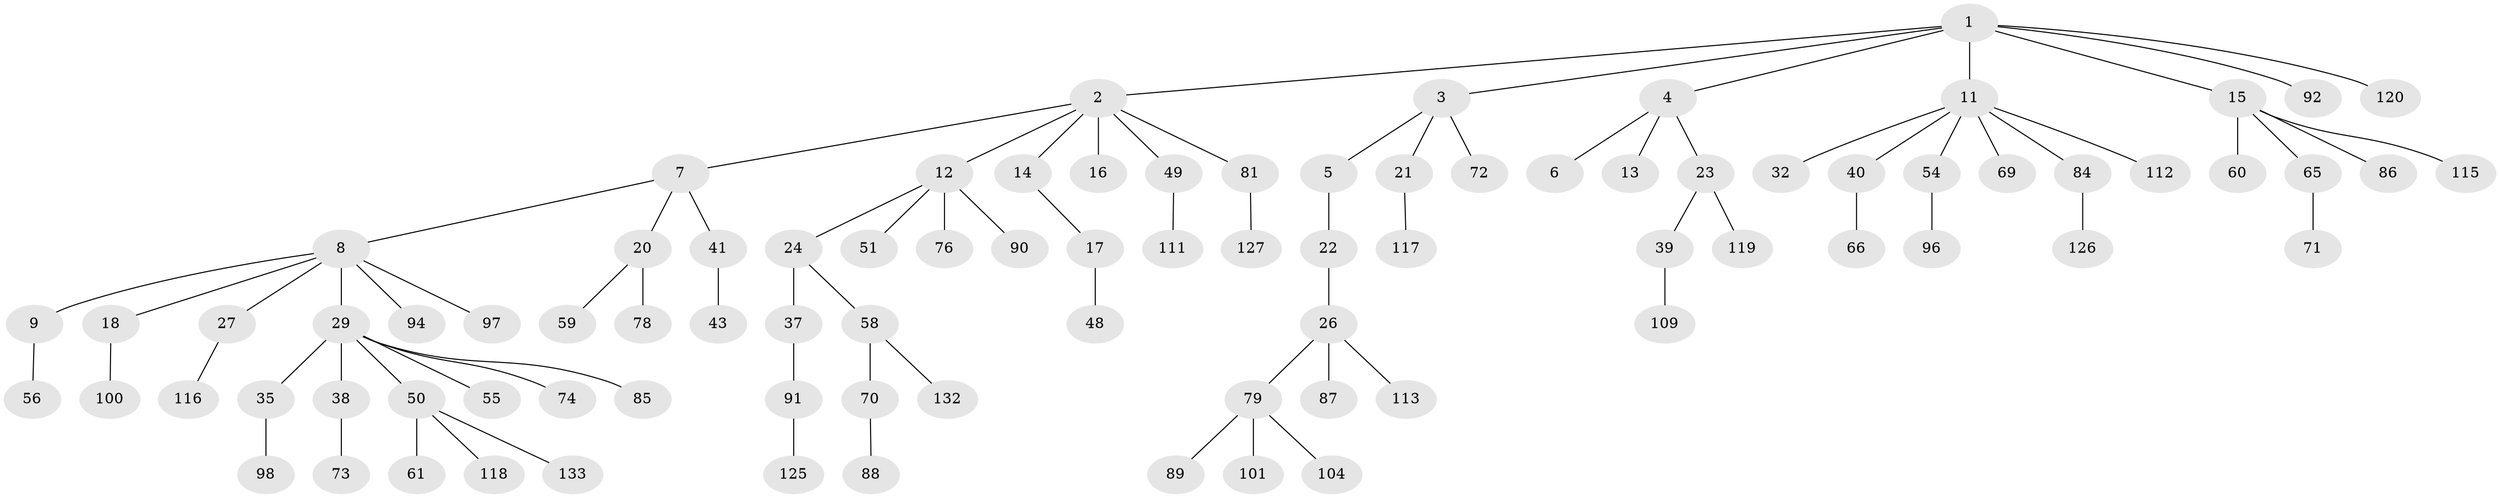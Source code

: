 // Generated by graph-tools (version 1.1) at 2025/24/03/03/25 07:24:07]
// undirected, 87 vertices, 86 edges
graph export_dot {
graph [start="1"]
  node [color=gray90,style=filled];
  1 [super="+25"];
  2 [super="+19"];
  3;
  4 [super="+10"];
  5 [super="+67"];
  6 [super="+83"];
  7 [super="+28"];
  8 [super="+105"];
  9 [super="+47"];
  11 [super="+30"];
  12 [super="+45"];
  13 [super="+64"];
  14 [super="+57"];
  15 [super="+36"];
  16 [super="+131"];
  17 [super="+31"];
  18 [super="+46"];
  20 [super="+114"];
  21 [super="+106"];
  22 [super="+33"];
  23 [super="+34"];
  24 [super="+95"];
  26 [super="+77"];
  27 [super="+44"];
  29 [super="+80"];
  32;
  35 [super="+68"];
  37;
  38;
  39 [super="+42"];
  40 [super="+62"];
  41 [super="+102"];
  43 [super="+108"];
  48;
  49 [super="+53"];
  50 [super="+52"];
  51;
  54 [super="+93"];
  55;
  56 [super="+122"];
  58 [super="+63"];
  59;
  60;
  61 [super="+75"];
  65;
  66 [super="+82"];
  69 [super="+130"];
  70 [super="+103"];
  71;
  72 [super="+110"];
  73;
  74;
  76;
  78 [super="+128"];
  79 [super="+99"];
  81;
  84 [super="+123"];
  85;
  86;
  87;
  88;
  89;
  90 [super="+107"];
  91 [super="+124"];
  92;
  94;
  96 [super="+121"];
  97;
  98;
  100;
  101;
  104;
  109;
  111;
  112;
  113;
  115;
  116;
  117;
  118;
  119;
  120;
  125;
  126 [super="+129"];
  127;
  132;
  133;
  1 -- 2;
  1 -- 3;
  1 -- 4;
  1 -- 11;
  1 -- 15;
  1 -- 120;
  1 -- 92;
  2 -- 7;
  2 -- 12;
  2 -- 14;
  2 -- 16;
  2 -- 81;
  2 -- 49;
  3 -- 5;
  3 -- 21;
  3 -- 72;
  4 -- 6;
  4 -- 13;
  4 -- 23;
  5 -- 22;
  7 -- 8;
  7 -- 20;
  7 -- 41;
  8 -- 9;
  8 -- 18;
  8 -- 27;
  8 -- 29;
  8 -- 94;
  8 -- 97;
  9 -- 56;
  11 -- 32;
  11 -- 54;
  11 -- 69;
  11 -- 112;
  11 -- 40;
  11 -- 84;
  12 -- 24;
  12 -- 90;
  12 -- 51;
  12 -- 76;
  14 -- 17;
  15 -- 60;
  15 -- 86;
  15 -- 115;
  15 -- 65;
  17 -- 48;
  18 -- 100;
  20 -- 59;
  20 -- 78;
  21 -- 117;
  22 -- 26;
  23 -- 119;
  23 -- 39;
  24 -- 37;
  24 -- 58;
  26 -- 79;
  26 -- 87;
  26 -- 113;
  27 -- 116;
  29 -- 35;
  29 -- 38;
  29 -- 50;
  29 -- 55;
  29 -- 74;
  29 -- 85;
  35 -- 98;
  37 -- 91;
  38 -- 73;
  39 -- 109;
  40 -- 66;
  41 -- 43;
  49 -- 111;
  50 -- 61;
  50 -- 118;
  50 -- 133;
  54 -- 96;
  58 -- 70;
  58 -- 132;
  65 -- 71;
  70 -- 88;
  79 -- 89;
  79 -- 101;
  79 -- 104;
  81 -- 127;
  84 -- 126;
  91 -- 125;
}
